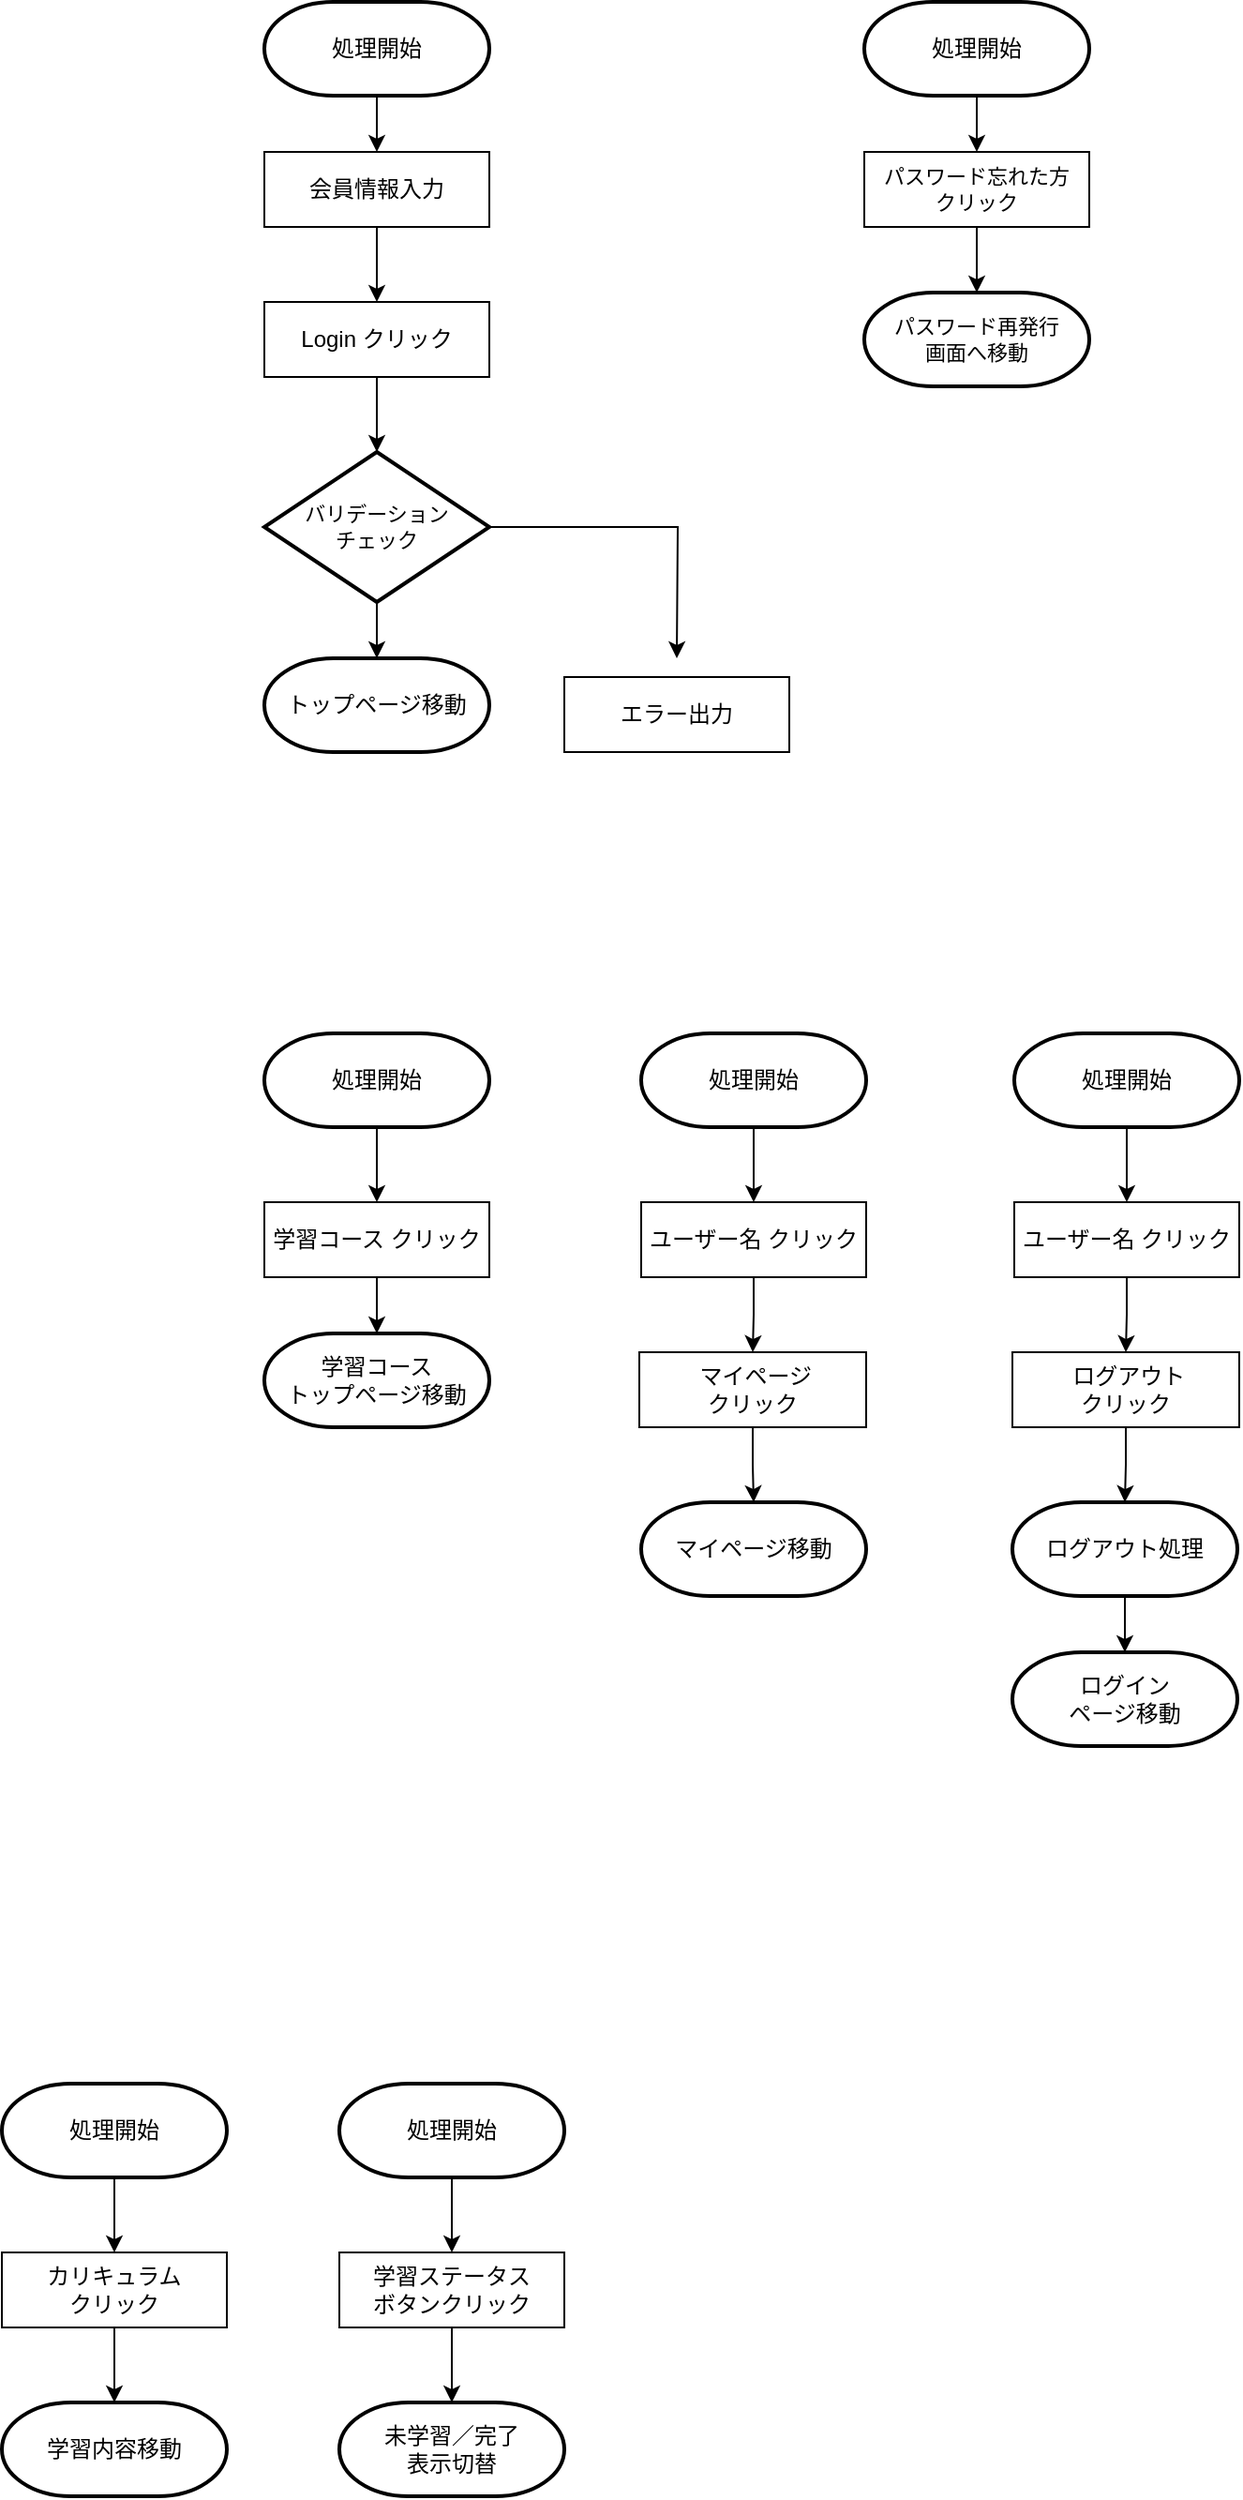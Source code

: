 <mxfile version="21.2.8" type="device">
  <diagram id="C5RBs43oDa-KdzZeNtuy" name="Page-1">
    <mxGraphModel dx="938" dy="640" grid="1" gridSize="10" guides="1" tooltips="1" connect="1" arrows="1" fold="1" page="1" pageScale="1" pageWidth="827" pageHeight="1169" math="0" shadow="0">
      <root>
        <mxCell id="WIyWlLk6GJQsqaUBKTNV-0" />
        <mxCell id="WIyWlLk6GJQsqaUBKTNV-1" parent="WIyWlLk6GJQsqaUBKTNV-0" />
        <mxCell id="e3vY2lmSGExK8O4CjNd_-8" value="" style="edgeStyle=orthogonalEdgeStyle;rounded=0;orthogonalLoop=1;jettySize=auto;html=1;" parent="WIyWlLk6GJQsqaUBKTNV-1" source="e3vY2lmSGExK8O4CjNd_-0" target="e3vY2lmSGExK8O4CjNd_-1" edge="1">
          <mxGeometry relative="1" as="geometry" />
        </mxCell>
        <mxCell id="e3vY2lmSGExK8O4CjNd_-0" value="処理開始" style="strokeWidth=2;html=1;shape=mxgraph.flowchart.terminator;whiteSpace=wrap;" parent="WIyWlLk6GJQsqaUBKTNV-1" vertex="1">
          <mxGeometry x="240" y="80" width="120" height="50" as="geometry" />
        </mxCell>
        <mxCell id="e3vY2lmSGExK8O4CjNd_-12" value="" style="edgeStyle=orthogonalEdgeStyle;rounded=0;orthogonalLoop=1;jettySize=auto;html=1;" parent="WIyWlLk6GJQsqaUBKTNV-1" source="e3vY2lmSGExK8O4CjNd_-1" target="e3vY2lmSGExK8O4CjNd_-10" edge="1">
          <mxGeometry relative="1" as="geometry" />
        </mxCell>
        <mxCell id="e3vY2lmSGExK8O4CjNd_-1" value="会員情報入力" style="rounded=0;whiteSpace=wrap;html=1;" parent="WIyWlLk6GJQsqaUBKTNV-1" vertex="1">
          <mxGeometry x="240" y="160" width="120" height="40" as="geometry" />
        </mxCell>
        <mxCell id="e3vY2lmSGExK8O4CjNd_-13" value="" style="edgeStyle=orthogonalEdgeStyle;rounded=0;orthogonalLoop=1;jettySize=auto;html=1;" parent="WIyWlLk6GJQsqaUBKTNV-1" source="e3vY2lmSGExK8O4CjNd_-10" target="e3vY2lmSGExK8O4CjNd_-11" edge="1">
          <mxGeometry relative="1" as="geometry" />
        </mxCell>
        <mxCell id="e3vY2lmSGExK8O4CjNd_-10" value="Login クリック" style="rounded=0;whiteSpace=wrap;html=1;" parent="WIyWlLk6GJQsqaUBKTNV-1" vertex="1">
          <mxGeometry x="240" y="240" width="120" height="40" as="geometry" />
        </mxCell>
        <mxCell id="e3vY2lmSGExK8O4CjNd_-15" style="edgeStyle=orthogonalEdgeStyle;rounded=0;orthogonalLoop=1;jettySize=auto;html=1;exitX=0.5;exitY=1;exitDx=0;exitDy=0;exitPerimeter=0;entryX=0.5;entryY=0;entryDx=0;entryDy=0;entryPerimeter=0;" parent="WIyWlLk6GJQsqaUBKTNV-1" source="e3vY2lmSGExK8O4CjNd_-11" target="e3vY2lmSGExK8O4CjNd_-14" edge="1">
          <mxGeometry relative="1" as="geometry" />
        </mxCell>
        <mxCell id="e3vY2lmSGExK8O4CjNd_-17" style="edgeStyle=orthogonalEdgeStyle;rounded=0;orthogonalLoop=1;jettySize=auto;html=1;exitX=1;exitY=0.5;exitDx=0;exitDy=0;exitPerimeter=0;entryX=0.5;entryY=0;entryDx=0;entryDy=0;entryPerimeter=0;" parent="WIyWlLk6GJQsqaUBKTNV-1" source="e3vY2lmSGExK8O4CjNd_-11" edge="1">
          <mxGeometry relative="1" as="geometry">
            <mxPoint x="460" y="430" as="targetPoint" />
          </mxGeometry>
        </mxCell>
        <mxCell id="e3vY2lmSGExK8O4CjNd_-11" value="バリデーション&lt;br&gt;チェック" style="strokeWidth=2;html=1;shape=mxgraph.flowchart.decision;whiteSpace=wrap;fontSize=11;" parent="WIyWlLk6GJQsqaUBKTNV-1" vertex="1">
          <mxGeometry x="240" y="320" width="120" height="80" as="geometry" />
        </mxCell>
        <mxCell id="e3vY2lmSGExK8O4CjNd_-14" value="トップページ移動" style="strokeWidth=2;html=1;shape=mxgraph.flowchart.terminator;whiteSpace=wrap;" parent="WIyWlLk6GJQsqaUBKTNV-1" vertex="1">
          <mxGeometry x="240" y="430" width="120" height="50" as="geometry" />
        </mxCell>
        <mxCell id="e3vY2lmSGExK8O4CjNd_-18" value="エラー出力" style="rounded=0;whiteSpace=wrap;html=1;" parent="WIyWlLk6GJQsqaUBKTNV-1" vertex="1">
          <mxGeometry x="400" y="440" width="120" height="40" as="geometry" />
        </mxCell>
        <mxCell id="e3vY2lmSGExK8O4CjNd_-24" style="edgeStyle=orthogonalEdgeStyle;rounded=0;orthogonalLoop=1;jettySize=auto;html=1;exitX=0.5;exitY=1;exitDx=0;exitDy=0;exitPerimeter=0;entryX=0.5;entryY=0;entryDx=0;entryDy=0;" parent="WIyWlLk6GJQsqaUBKTNV-1" source="e3vY2lmSGExK8O4CjNd_-19" target="e3vY2lmSGExK8O4CjNd_-20" edge="1">
          <mxGeometry relative="1" as="geometry" />
        </mxCell>
        <mxCell id="e3vY2lmSGExK8O4CjNd_-19" value="処理開始" style="strokeWidth=2;html=1;shape=mxgraph.flowchart.terminator;whiteSpace=wrap;" parent="WIyWlLk6GJQsqaUBKTNV-1" vertex="1">
          <mxGeometry x="560" y="80" width="120" height="50" as="geometry" />
        </mxCell>
        <mxCell id="e3vY2lmSGExK8O4CjNd_-25" style="edgeStyle=orthogonalEdgeStyle;rounded=0;orthogonalLoop=1;jettySize=auto;html=1;exitX=0.5;exitY=1;exitDx=0;exitDy=0;entryX=0.5;entryY=0;entryDx=0;entryDy=0;entryPerimeter=0;" parent="WIyWlLk6GJQsqaUBKTNV-1" source="e3vY2lmSGExK8O4CjNd_-20" target="e3vY2lmSGExK8O4CjNd_-21" edge="1">
          <mxGeometry relative="1" as="geometry" />
        </mxCell>
        <mxCell id="e3vY2lmSGExK8O4CjNd_-20" value="パスワード忘れた方&lt;br style=&quot;font-size: 11px;&quot;&gt;クリック" style="rounded=0;whiteSpace=wrap;html=1;fontSize=11;" parent="WIyWlLk6GJQsqaUBKTNV-1" vertex="1">
          <mxGeometry x="560" y="160" width="120" height="40" as="geometry" />
        </mxCell>
        <mxCell id="e3vY2lmSGExK8O4CjNd_-21" value="パスワード再発行&lt;br style=&quot;font-size: 11px;&quot;&gt;画面へ移動" style="strokeWidth=2;html=1;shape=mxgraph.flowchart.terminator;whiteSpace=wrap;fontSize=11;" parent="WIyWlLk6GJQsqaUBKTNV-1" vertex="1">
          <mxGeometry x="560" y="235" width="120" height="50" as="geometry" />
        </mxCell>
        <mxCell id="u_5vmUq0hf3makYhZc-7-10" style="edgeStyle=orthogonalEdgeStyle;rounded=0;orthogonalLoop=1;jettySize=auto;html=1;entryX=0.5;entryY=0;entryDx=0;entryDy=0;" parent="WIyWlLk6GJQsqaUBKTNV-1" source="u_5vmUq0hf3makYhZc-7-0" target="u_5vmUq0hf3makYhZc-7-1" edge="1">
          <mxGeometry relative="1" as="geometry" />
        </mxCell>
        <mxCell id="u_5vmUq0hf3makYhZc-7-0" value="処理開始" style="strokeWidth=2;html=1;shape=mxgraph.flowchart.terminator;whiteSpace=wrap;" parent="WIyWlLk6GJQsqaUBKTNV-1" vertex="1">
          <mxGeometry x="240" y="630" width="120" height="50" as="geometry" />
        </mxCell>
        <mxCell id="u_5vmUq0hf3makYhZc-7-11" style="edgeStyle=orthogonalEdgeStyle;rounded=0;orthogonalLoop=1;jettySize=auto;html=1;" parent="WIyWlLk6GJQsqaUBKTNV-1" source="u_5vmUq0hf3makYhZc-7-1" target="u_5vmUq0hf3makYhZc-7-2" edge="1">
          <mxGeometry relative="1" as="geometry" />
        </mxCell>
        <mxCell id="u_5vmUq0hf3makYhZc-7-1" value="学習コース クリック" style="rounded=0;whiteSpace=wrap;html=1;" parent="WIyWlLk6GJQsqaUBKTNV-1" vertex="1">
          <mxGeometry x="240" y="720" width="120" height="40" as="geometry" />
        </mxCell>
        <mxCell id="u_5vmUq0hf3makYhZc-7-2" value="学習コース&lt;br&gt;トップページ移動" style="strokeWidth=2;html=1;shape=mxgraph.flowchart.terminator;whiteSpace=wrap;" parent="WIyWlLk6GJQsqaUBKTNV-1" vertex="1">
          <mxGeometry x="240" y="790" width="120" height="50" as="geometry" />
        </mxCell>
        <mxCell id="u_5vmUq0hf3makYhZc-7-9" value="" style="edgeStyle=orthogonalEdgeStyle;rounded=0;orthogonalLoop=1;jettySize=auto;html=1;entryX=0.5;entryY=0;entryDx=0;entryDy=0;" parent="WIyWlLk6GJQsqaUBKTNV-1" source="u_5vmUq0hf3makYhZc-7-3" target="u_5vmUq0hf3makYhZc-7-4" edge="1">
          <mxGeometry relative="1" as="geometry">
            <mxPoint x="500" y="720" as="targetPoint" />
          </mxGeometry>
        </mxCell>
        <mxCell id="u_5vmUq0hf3makYhZc-7-3" value="処理開始" style="strokeWidth=2;html=1;shape=mxgraph.flowchart.terminator;whiteSpace=wrap;" parent="WIyWlLk6GJQsqaUBKTNV-1" vertex="1">
          <mxGeometry x="441" y="630" width="120" height="50" as="geometry" />
        </mxCell>
        <mxCell id="u_5vmUq0hf3makYhZc-7-7" style="edgeStyle=orthogonalEdgeStyle;rounded=0;orthogonalLoop=1;jettySize=auto;html=1;exitX=0.5;exitY=1;exitDx=0;exitDy=0;" parent="WIyWlLk6GJQsqaUBKTNV-1" source="u_5vmUq0hf3makYhZc-7-4" target="u_5vmUq0hf3makYhZc-7-6" edge="1">
          <mxGeometry relative="1" as="geometry" />
        </mxCell>
        <mxCell id="u_5vmUq0hf3makYhZc-7-4" value="ユーザー名 クリック" style="rounded=0;whiteSpace=wrap;html=1;" parent="WIyWlLk6GJQsqaUBKTNV-1" vertex="1">
          <mxGeometry x="441" y="720" width="120" height="40" as="geometry" />
        </mxCell>
        <mxCell id="u_5vmUq0hf3makYhZc-7-5" value="マイページ移動" style="strokeWidth=2;html=1;shape=mxgraph.flowchart.terminator;whiteSpace=wrap;" parent="WIyWlLk6GJQsqaUBKTNV-1" vertex="1">
          <mxGeometry x="441" y="880" width="120" height="50" as="geometry" />
        </mxCell>
        <mxCell id="u_5vmUq0hf3makYhZc-7-8" style="edgeStyle=orthogonalEdgeStyle;rounded=0;orthogonalLoop=1;jettySize=auto;html=1;exitX=0.5;exitY=1;exitDx=0;exitDy=0;entryX=0.5;entryY=0;entryDx=0;entryDy=0;entryPerimeter=0;" parent="WIyWlLk6GJQsqaUBKTNV-1" source="u_5vmUq0hf3makYhZc-7-6" target="u_5vmUq0hf3makYhZc-7-5" edge="1">
          <mxGeometry relative="1" as="geometry" />
        </mxCell>
        <mxCell id="u_5vmUq0hf3makYhZc-7-6" value="&amp;nbsp;マイページ&lt;br&gt;クリック" style="rounded=0;whiteSpace=wrap;html=1;" parent="WIyWlLk6GJQsqaUBKTNV-1" vertex="1">
          <mxGeometry x="440" y="800" width="121" height="40" as="geometry" />
        </mxCell>
        <mxCell id="u_5vmUq0hf3makYhZc-7-19" value="" style="edgeStyle=orthogonalEdgeStyle;rounded=0;orthogonalLoop=1;jettySize=auto;html=1;" parent="WIyWlLk6GJQsqaUBKTNV-1" source="u_5vmUq0hf3makYhZc-7-14" target="u_5vmUq0hf3makYhZc-7-15" edge="1">
          <mxGeometry relative="1" as="geometry" />
        </mxCell>
        <mxCell id="u_5vmUq0hf3makYhZc-7-14" value="処理開始" style="strokeWidth=2;html=1;shape=mxgraph.flowchart.terminator;whiteSpace=wrap;" parent="WIyWlLk6GJQsqaUBKTNV-1" vertex="1">
          <mxGeometry x="640" y="630" width="120" height="50" as="geometry" />
        </mxCell>
        <mxCell id="u_5vmUq0hf3makYhZc-7-20" value="" style="edgeStyle=orthogonalEdgeStyle;rounded=0;orthogonalLoop=1;jettySize=auto;html=1;" parent="WIyWlLk6GJQsqaUBKTNV-1" source="u_5vmUq0hf3makYhZc-7-15" target="u_5vmUq0hf3makYhZc-7-16" edge="1">
          <mxGeometry relative="1" as="geometry" />
        </mxCell>
        <mxCell id="u_5vmUq0hf3makYhZc-7-15" value="ユーザー名 クリック" style="rounded=0;whiteSpace=wrap;html=1;" parent="WIyWlLk6GJQsqaUBKTNV-1" vertex="1">
          <mxGeometry x="640" y="720" width="120" height="40" as="geometry" />
        </mxCell>
        <mxCell id="u_5vmUq0hf3makYhZc-7-21" value="" style="edgeStyle=orthogonalEdgeStyle;rounded=0;orthogonalLoop=1;jettySize=auto;html=1;" parent="WIyWlLk6GJQsqaUBKTNV-1" source="u_5vmUq0hf3makYhZc-7-16" target="u_5vmUq0hf3makYhZc-7-17" edge="1">
          <mxGeometry relative="1" as="geometry" />
        </mxCell>
        <mxCell id="u_5vmUq0hf3makYhZc-7-16" value="&amp;nbsp;ログアウト&lt;br&gt;クリック" style="rounded=0;whiteSpace=wrap;html=1;" parent="WIyWlLk6GJQsqaUBKTNV-1" vertex="1">
          <mxGeometry x="639" y="800" width="121" height="40" as="geometry" />
        </mxCell>
        <mxCell id="u_5vmUq0hf3makYhZc-7-22" value="" style="edgeStyle=orthogonalEdgeStyle;rounded=0;orthogonalLoop=1;jettySize=auto;html=1;" parent="WIyWlLk6GJQsqaUBKTNV-1" source="u_5vmUq0hf3makYhZc-7-17" target="u_5vmUq0hf3makYhZc-7-18" edge="1">
          <mxGeometry relative="1" as="geometry" />
        </mxCell>
        <mxCell id="u_5vmUq0hf3makYhZc-7-17" value="ログアウト処理" style="strokeWidth=2;html=1;shape=mxgraph.flowchart.terminator;whiteSpace=wrap;" parent="WIyWlLk6GJQsqaUBKTNV-1" vertex="1">
          <mxGeometry x="639" y="880" width="120" height="50" as="geometry" />
        </mxCell>
        <mxCell id="u_5vmUq0hf3makYhZc-7-18" value="ログイン&lt;br&gt;ページ移動" style="strokeWidth=2;html=1;shape=mxgraph.flowchart.terminator;whiteSpace=wrap;" parent="WIyWlLk6GJQsqaUBKTNV-1" vertex="1">
          <mxGeometry x="639" y="960" width="120" height="50" as="geometry" />
        </mxCell>
        <mxCell id="ZsMw7-FSVd7Au33mnYeD-4" value="" style="edgeStyle=orthogonalEdgeStyle;rounded=0;orthogonalLoop=1;jettySize=auto;html=1;" edge="1" parent="WIyWlLk6GJQsqaUBKTNV-1" source="ZsMw7-FSVd7Au33mnYeD-0" target="ZsMw7-FSVd7Au33mnYeD-2">
          <mxGeometry relative="1" as="geometry" />
        </mxCell>
        <mxCell id="ZsMw7-FSVd7Au33mnYeD-0" value="処理開始" style="strokeWidth=2;html=1;shape=mxgraph.flowchart.terminator;whiteSpace=wrap;" vertex="1" parent="WIyWlLk6GJQsqaUBKTNV-1">
          <mxGeometry x="100" y="1190" width="120" height="50" as="geometry" />
        </mxCell>
        <mxCell id="ZsMw7-FSVd7Au33mnYeD-5" value="" style="edgeStyle=orthogonalEdgeStyle;rounded=0;orthogonalLoop=1;jettySize=auto;html=1;" edge="1" parent="WIyWlLk6GJQsqaUBKTNV-1" source="ZsMw7-FSVd7Au33mnYeD-2" target="ZsMw7-FSVd7Au33mnYeD-3">
          <mxGeometry relative="1" as="geometry" />
        </mxCell>
        <mxCell id="ZsMw7-FSVd7Au33mnYeD-2" value="カリキュラム&lt;br&gt;クリック" style="rounded=0;whiteSpace=wrap;html=1;" vertex="1" parent="WIyWlLk6GJQsqaUBKTNV-1">
          <mxGeometry x="100" y="1280" width="120" height="40" as="geometry" />
        </mxCell>
        <mxCell id="ZsMw7-FSVd7Au33mnYeD-3" value="学習内容移動" style="strokeWidth=2;html=1;shape=mxgraph.flowchart.terminator;whiteSpace=wrap;" vertex="1" parent="WIyWlLk6GJQsqaUBKTNV-1">
          <mxGeometry x="100" y="1360" width="120" height="50" as="geometry" />
        </mxCell>
        <mxCell id="ZsMw7-FSVd7Au33mnYeD-9" value="" style="edgeStyle=orthogonalEdgeStyle;rounded=0;orthogonalLoop=1;jettySize=auto;html=1;" edge="1" parent="WIyWlLk6GJQsqaUBKTNV-1" source="ZsMw7-FSVd7Au33mnYeD-6" target="ZsMw7-FSVd7Au33mnYeD-7">
          <mxGeometry relative="1" as="geometry" />
        </mxCell>
        <mxCell id="ZsMw7-FSVd7Au33mnYeD-6" value="処理開始" style="strokeWidth=2;html=1;shape=mxgraph.flowchart.terminator;whiteSpace=wrap;" vertex="1" parent="WIyWlLk6GJQsqaUBKTNV-1">
          <mxGeometry x="280" y="1190" width="120" height="50" as="geometry" />
        </mxCell>
        <mxCell id="ZsMw7-FSVd7Au33mnYeD-10" value="" style="edgeStyle=orthogonalEdgeStyle;rounded=0;orthogonalLoop=1;jettySize=auto;html=1;" edge="1" parent="WIyWlLk6GJQsqaUBKTNV-1" source="ZsMw7-FSVd7Au33mnYeD-7" target="ZsMw7-FSVd7Au33mnYeD-8">
          <mxGeometry relative="1" as="geometry" />
        </mxCell>
        <mxCell id="ZsMw7-FSVd7Au33mnYeD-7" value="学習ステータス&lt;br&gt;ボタンクリック" style="rounded=0;whiteSpace=wrap;html=1;" vertex="1" parent="WIyWlLk6GJQsqaUBKTNV-1">
          <mxGeometry x="280" y="1280" width="120" height="40" as="geometry" />
        </mxCell>
        <mxCell id="ZsMw7-FSVd7Au33mnYeD-8" value="未学習／完了&lt;br&gt;表示切替" style="strokeWidth=2;html=1;shape=mxgraph.flowchart.terminator;whiteSpace=wrap;" vertex="1" parent="WIyWlLk6GJQsqaUBKTNV-1">
          <mxGeometry x="280" y="1360" width="120" height="50" as="geometry" />
        </mxCell>
      </root>
    </mxGraphModel>
  </diagram>
</mxfile>
